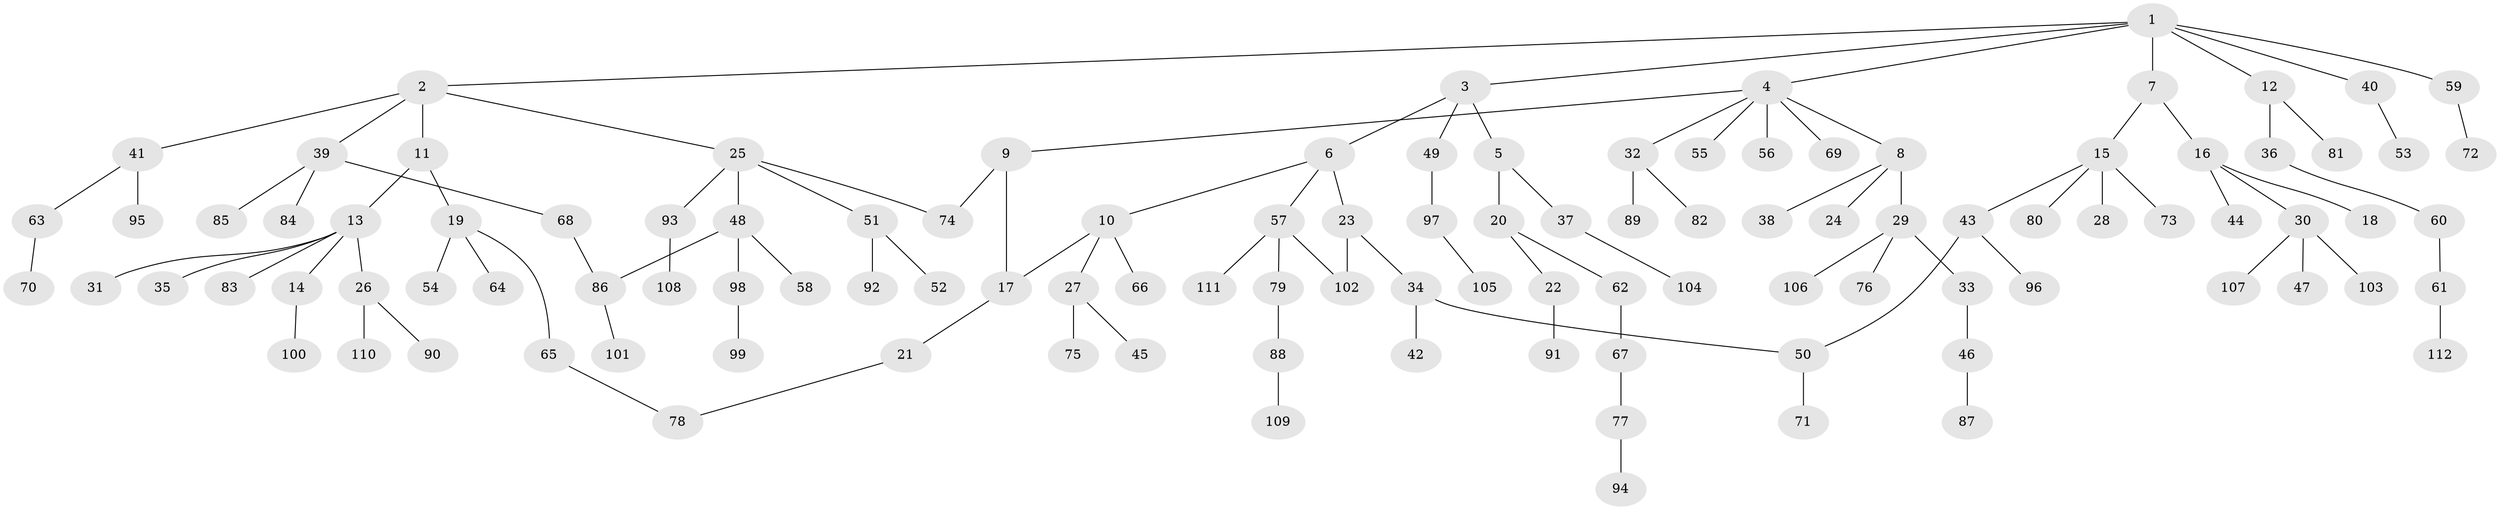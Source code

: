 // coarse degree distribution, {7: 0.02564102564102564, 6: 0.02564102564102564, 4: 0.0641025641025641, 3: 0.1794871794871795, 5: 0.02564102564102564, 1: 0.48717948717948717, 2: 0.19230769230769232}
// Generated by graph-tools (version 1.1) at 2025/51/02/27/25 19:51:38]
// undirected, 112 vertices, 117 edges
graph export_dot {
graph [start="1"]
  node [color=gray90,style=filled];
  1;
  2;
  3;
  4;
  5;
  6;
  7;
  8;
  9;
  10;
  11;
  12;
  13;
  14;
  15;
  16;
  17;
  18;
  19;
  20;
  21;
  22;
  23;
  24;
  25;
  26;
  27;
  28;
  29;
  30;
  31;
  32;
  33;
  34;
  35;
  36;
  37;
  38;
  39;
  40;
  41;
  42;
  43;
  44;
  45;
  46;
  47;
  48;
  49;
  50;
  51;
  52;
  53;
  54;
  55;
  56;
  57;
  58;
  59;
  60;
  61;
  62;
  63;
  64;
  65;
  66;
  67;
  68;
  69;
  70;
  71;
  72;
  73;
  74;
  75;
  76;
  77;
  78;
  79;
  80;
  81;
  82;
  83;
  84;
  85;
  86;
  87;
  88;
  89;
  90;
  91;
  92;
  93;
  94;
  95;
  96;
  97;
  98;
  99;
  100;
  101;
  102;
  103;
  104;
  105;
  106;
  107;
  108;
  109;
  110;
  111;
  112;
  1 -- 2;
  1 -- 3;
  1 -- 4;
  1 -- 7;
  1 -- 12;
  1 -- 40;
  1 -- 59;
  2 -- 11;
  2 -- 25;
  2 -- 39;
  2 -- 41;
  3 -- 5;
  3 -- 6;
  3 -- 49;
  4 -- 8;
  4 -- 9;
  4 -- 32;
  4 -- 55;
  4 -- 56;
  4 -- 69;
  5 -- 20;
  5 -- 37;
  6 -- 10;
  6 -- 23;
  6 -- 57;
  7 -- 15;
  7 -- 16;
  8 -- 24;
  8 -- 29;
  8 -- 38;
  9 -- 17;
  9 -- 74;
  10 -- 27;
  10 -- 66;
  10 -- 17;
  11 -- 13;
  11 -- 19;
  12 -- 36;
  12 -- 81;
  13 -- 14;
  13 -- 26;
  13 -- 31;
  13 -- 35;
  13 -- 83;
  14 -- 100;
  15 -- 28;
  15 -- 43;
  15 -- 73;
  15 -- 80;
  16 -- 18;
  16 -- 30;
  16 -- 44;
  17 -- 21;
  19 -- 54;
  19 -- 64;
  19 -- 65;
  20 -- 22;
  20 -- 62;
  21 -- 78;
  22 -- 91;
  23 -- 34;
  23 -- 102;
  25 -- 48;
  25 -- 51;
  25 -- 74;
  25 -- 93;
  26 -- 90;
  26 -- 110;
  27 -- 45;
  27 -- 75;
  29 -- 33;
  29 -- 76;
  29 -- 106;
  30 -- 47;
  30 -- 103;
  30 -- 107;
  32 -- 82;
  32 -- 89;
  33 -- 46;
  34 -- 42;
  34 -- 50;
  36 -- 60;
  37 -- 104;
  39 -- 68;
  39 -- 84;
  39 -- 85;
  40 -- 53;
  41 -- 63;
  41 -- 95;
  43 -- 50;
  43 -- 96;
  46 -- 87;
  48 -- 58;
  48 -- 86;
  48 -- 98;
  49 -- 97;
  50 -- 71;
  51 -- 52;
  51 -- 92;
  57 -- 79;
  57 -- 102;
  57 -- 111;
  59 -- 72;
  60 -- 61;
  61 -- 112;
  62 -- 67;
  63 -- 70;
  65 -- 78;
  67 -- 77;
  68 -- 86;
  77 -- 94;
  79 -- 88;
  86 -- 101;
  88 -- 109;
  93 -- 108;
  97 -- 105;
  98 -- 99;
}
